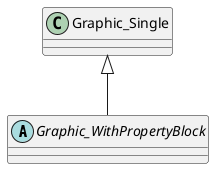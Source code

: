 @startuml
abstract class Graphic_WithPropertyBlock {
}
Graphic_Single <|-- Graphic_WithPropertyBlock
@enduml

